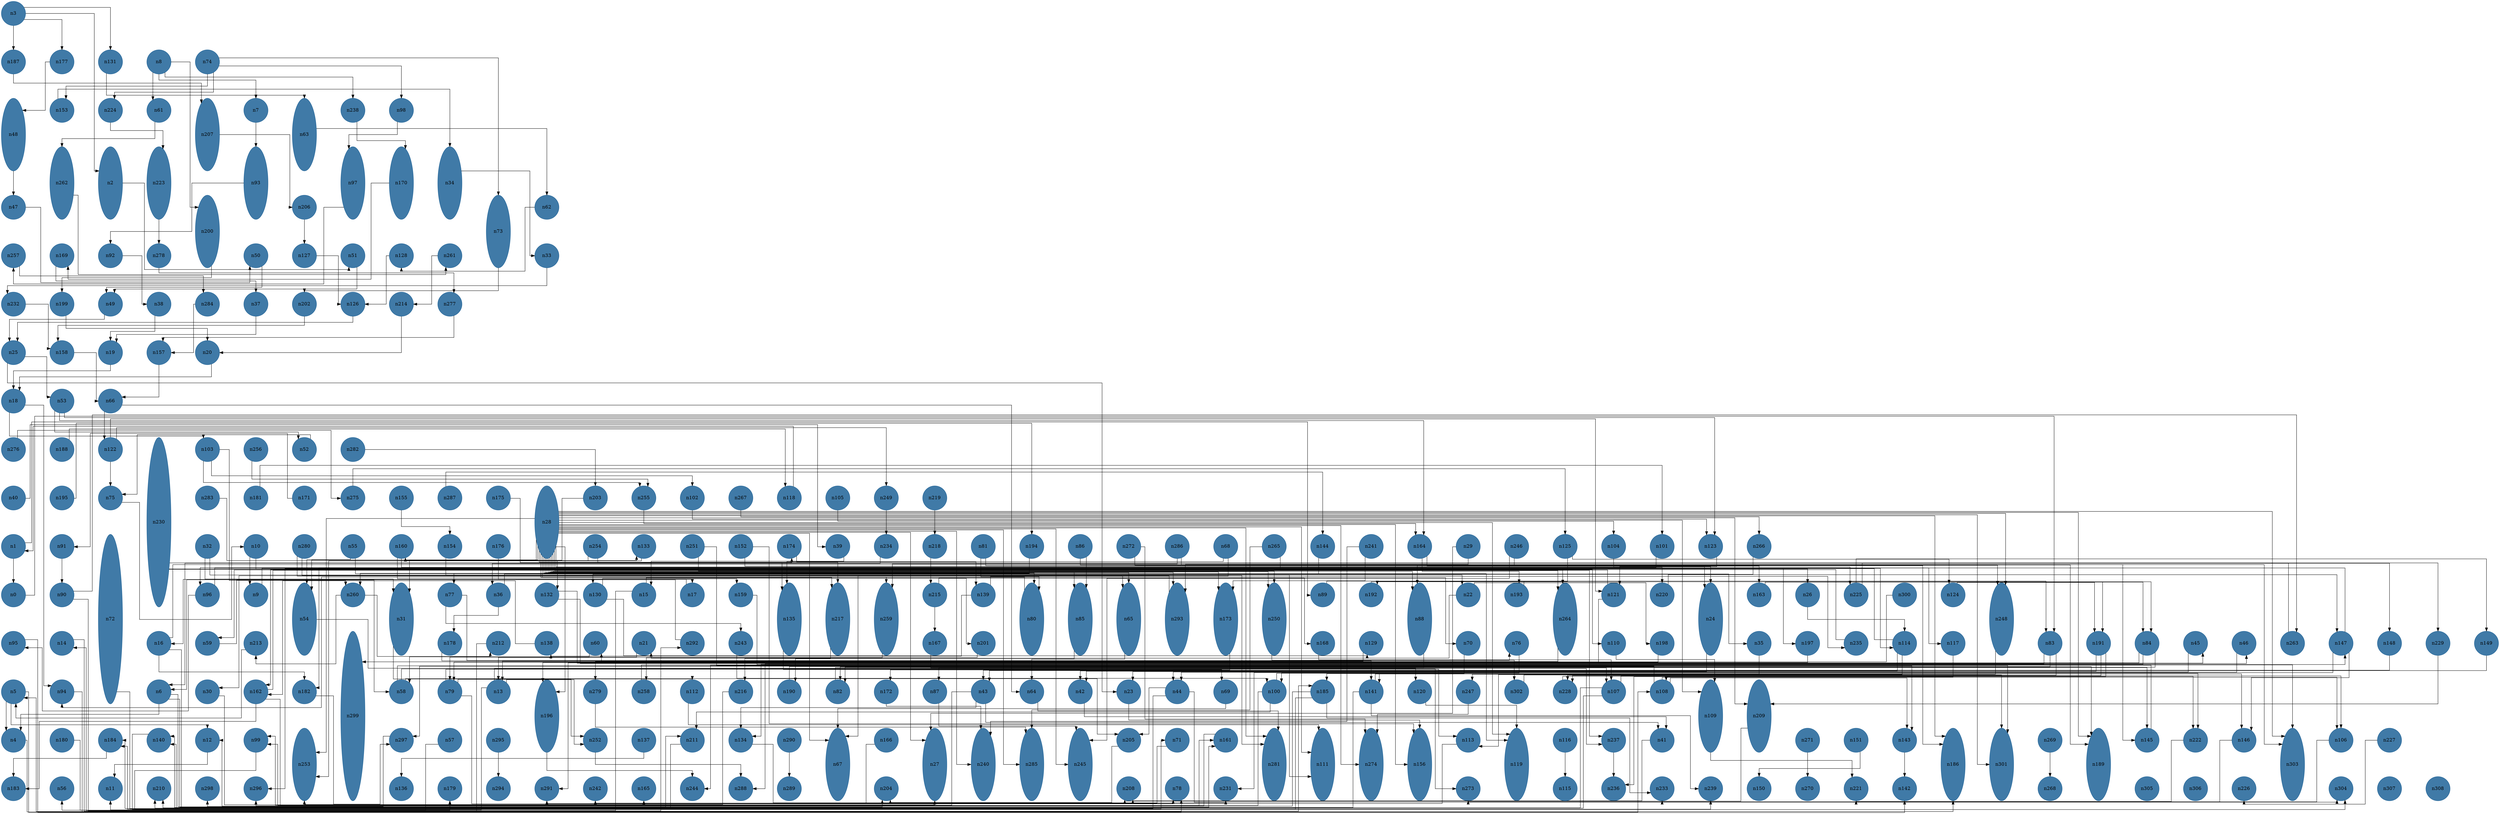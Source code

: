 //do not use DOT to generate pdf use NEATO or FDP
digraph{
layout="neato";
splines="ortho";
n3[shape="ellipse", style="filled", color="#004E8ABF", pos="0,34!", height="1", width="1"];
n3 -> n187;
n3 -> n177;
n3 -> n131;
n3 -> n2;
n187[shape="ellipse", style="filled", color="#004E8ABF", pos="0,32!", height="1", width="1"];
n187 -> n207;
n177[shape="ellipse", style="filled", color="#004E8ABF", pos="2,32!", height="1", width="1"];
n177 -> n48;
n131[shape="ellipse", style="filled", color="#004E8ABF", pos="4,32!", height="1", width="1"];
n131 -> n63;
n8[shape="ellipse", style="filled", color="#004E8ABF", pos="6,32!", height="1", width="1"];
n8 -> n200;
n8 -> n61;
n8 -> n7;
n8 -> n238;
n74[shape="ellipse", style="filled", color="#004E8ABF", pos="8,32!", height="1", width="1"];
n74 -> n153;
n74 -> n224;
n74 -> n73;
n74 -> n98;
n48[shape="ellipse", style="filled", color="#004E8ABF", pos="0,29!", height="3", width="1"];
n48 -> n47;
n153[shape="ellipse", style="filled", color="#004E8ABF", pos="2,30!", height="1", width="1"];
n153 -> n34;
n224[shape="ellipse", style="filled", color="#004E8ABF", pos="4,30!", height="1", width="1"];
n224 -> n223;
n61[shape="ellipse", style="filled", color="#004E8ABF", pos="6,30!", height="1", width="1"];
n61 -> n262;
n207[shape="ellipse", style="filled", color="#004E8ABF", pos="8,29!", height="3", width="1"];
n207 -> n206;
n7[shape="ellipse", style="filled", color="#004E8ABF", pos="10,30!", height="1", width="1"];
n7 -> n93;
n63[shape="ellipse", style="filled", color="#004E8ABF", pos="12,29!", height="3", width="1"];
n63 -> n62;
n238[shape="ellipse", style="filled", color="#004E8ABF", pos="14,30!", height="1", width="1"];
n238 -> n170;
n98[shape="ellipse", style="filled", color="#004E8ABF", pos="16,30!", height="1", width="1"];
n98 -> n97;
n262[shape="ellipse", style="filled", color="#004E8ABF", pos="2,27!", height="3", width="1"];
n262 -> n261;
n2[shape="ellipse", style="filled", color="#004E8ABF", pos="4,27!", height="3", width="1"];
n2 -> n51;
n223[shape="ellipse", style="filled", color="#004E8ABF", pos="6,27!", height="3", width="1"];
n223 -> n278;
n93[shape="ellipse", style="filled", color="#004E8ABF", pos="10,27!", height="3", width="1"];
n93 -> n92;
n97[shape="ellipse", style="filled", color="#004E8ABF", pos="14,27!", height="3", width="1"];
n97 -> n257;
n170[shape="ellipse", style="filled", color="#004E8ABF", pos="16,27!", height="3", width="1"];
n170 -> n169;
n34[shape="ellipse", style="filled", color="#004E8ABF", pos="18,27!", height="3", width="1"];
n34 -> n33;
n47[shape="ellipse", style="filled", color="#004E8ABF", pos="0,26!", height="1", width="1"];
n47 -> n50;
n200[shape="ellipse", style="filled", color="#004E8ABF", pos="8,25!", height="3", width="1"];
n200 -> n199;
n206[shape="ellipse", style="filled", color="#004E8ABF", pos="12,26!", height="1", width="1"];
n206 -> n127;
n73[shape="ellipse", style="filled", color="#004E8ABF", pos="20,25!", height="3", width="1"];
n73 -> n202;
n62[shape="ellipse", style="filled", color="#004E8ABF", pos="22,26!", height="1", width="1"];
n62 -> n128;
n257[shape="ellipse", style="filled", color="#004E8ABF", pos="0,24!", height="1", width="1"];
n257 -> n284;
n169[shape="ellipse", style="filled", color="#004E8ABF", pos="2,24!", height="1", width="1"];
n169 -> n37;
n92[shape="ellipse", style="filled", color="#004E8ABF", pos="4,24!", height="1", width="1"];
n92 -> n38;
n278[shape="ellipse", style="filled", color="#004E8ABF", pos="6,24!", height="1", width="1"];
n278 -> n277;
n50[shape="ellipse", style="filled", color="#004E8ABF", pos="10,24!", height="1", width="1"];
n50 -> n49;
n127[shape="ellipse", style="filled", color="#004E8ABF", pos="12,24!", height="1", width="1"];
n127 -> n126;
n51[shape="ellipse", style="filled", color="#004E8ABF", pos="14,24!", height="1", width="1"];
n51 -> n49;
n128[shape="ellipse", style="filled", color="#004E8ABF", pos="16,24!", height="1", width="1"];
n128 -> n126;
n261[shape="ellipse", style="filled", color="#004E8ABF", pos="18,24!", height="1", width="1"];
n261 -> n214;
n33[shape="ellipse", style="filled", color="#004E8ABF", pos="22,24!", height="1", width="1"];
n33 -> n232;
n232[shape="ellipse", style="filled", color="#004E8ABF", pos="0,22!", height="1", width="1"];
n232 -> n158;
n199[shape="ellipse", style="filled", color="#004E8ABF", pos="2,22!", height="1", width="1"];
n199 -> n20;
n49[shape="ellipse", style="filled", color="#004E8ABF", pos="4,22!", height="1", width="1"];
n49 -> n25;
n38[shape="ellipse", style="filled", color="#004E8ABF", pos="6,22!", height="1", width="1"];
n38 -> n19;
n284[shape="ellipse", style="filled", color="#004E8ABF", pos="8,22!", height="1", width="1"];
n284 -> n157;
n37[shape="ellipse", style="filled", color="#004E8ABF", pos="10,22!", height="1", width="1"];
n37 -> n19;
n202[shape="ellipse", style="filled", color="#004E8ABF", pos="12,22!", height="1", width="1"];
n202 -> n158;
n126[shape="ellipse", style="filled", color="#004E8ABF", pos="14,22!", height="1", width="1"];
n126 -> n25;
n214[shape="ellipse", style="filled", color="#004E8ABF", pos="16,22!", height="1", width="1"];
n214 -> n20;
n277[shape="ellipse", style="filled", color="#004E8ABF", pos="18,22!", height="1", width="1"];
n277 -> n157;
n25[shape="ellipse", style="filled", color="#004E8ABF", pos="0,20!", height="1", width="1"];
n25 -> n53;
n25 -> n23;
n158[shape="ellipse", style="filled", color="#004E8ABF", pos="2,20!", height="1", width="1"];
n158 -> n66;
n19[shape="ellipse", style="filled", color="#004E8ABF", pos="4,20!", height="1", width="1"];
n19 -> n18;
n157[shape="ellipse", style="filled", color="#004E8ABF", pos="6,20!", height="1", width="1"];
n157 -> n66;
n20[shape="ellipse", style="filled", color="#004E8ABF", pos="8,20!", height="1", width="1"];
n20 -> n18;
n18[shape="ellipse", style="filled", color="#004E8ABF", pos="0,18!", height="1", width="1"];
n18 -> n103;
n18 -> n94;
n53[shape="ellipse", style="filled", color="#004E8ABF", pos="2,18!", height="1", width="1"];
n53 -> n164;
n53 -> n123;
n53 -> n52;
n66[shape="ellipse", style="filled", color="#004E8ABF", pos="4,18!", height="1", width="1"];
n66 -> n122;
n66 -> n64;
n276[shape="ellipse", style="filled", color="#004E8ABF", pos="0,16!", height="1", width="1"];
n276 -> n275;
n188[shape="ellipse", style="filled", color="#004E8ABF", pos="2,16!", height="1", width="1"];
n188 -> n118;
n122[shape="ellipse", style="filled", color="#004E8ABF", pos="4,16!", height="1", width="1"];
n122 -> n121;
n122 -> n249;
n122 -> n75;
n230[shape="ellipse", style="filled", color="#004E8ABF", pos="6,13!", height="7", width="1"];
n230 -> n110;
n230 -> n197;
n230 -> n229;
n103[shape="ellipse", style="filled", color="#004E8ABF", pos="8,16!", height="1", width="1"];
n103 -> n255;
n103 -> n102;
n103 -> n260;
n256[shape="ellipse", style="filled", color="#004E8ABF", pos="10,16!", height="1", width="1"];
n256 -> n255;
n52[shape="ellipse", style="filled", color="#004E8ABF", pos="12,16!", height="1", width="1"];
n52 -> n75;
n282[shape="ellipse", style="filled", color="#004E8ABF", pos="14,16!", height="1", width="1"];
n282 -> n203;
n40[shape="ellipse", style="filled", color="#004E8ABF", pos="0,14!", height="1", width="1"];
n40 -> n39;
n195[shape="ellipse", style="filled", color="#004E8ABF", pos="2,14!", height="1", width="1"];
n195 -> n194;
n75[shape="ellipse", style="filled", color="#004E8ABF", pos="4,14!", height="1", width="1"];
n75 -> n10;
n283[shape="ellipse", style="filled", color="#004E8ABF", pos="8,14!", height="1", width="1"];
n283 -> n133;
n181[shape="ellipse", style="filled", color="#004E8ABF", pos="10,14!", height="1", width="1"];
n181 -> n101;
n171[shape="ellipse", style="filled", color="#004E8ABF", pos="12,14!", height="1", width="1"];
n171 -> n91;
n275[shape="ellipse", style="filled", color="#004E8ABF", pos="14,14!", height="1", width="1"];
n275 -> n125;
n155[shape="ellipse", style="filled", color="#004E8ABF", pos="16,14!", height="1", width="1"];
n155 -> n154;
n287[shape="ellipse", style="filled", color="#004E8ABF", pos="18,14!", height="1", width="1"];
n287 -> n144;
n175[shape="ellipse", style="filled", color="#004E8ABF", pos="20,14!", height="1", width="1"];
n175 -> n174;
n28[shape="ellipse", style="filled", color="#004E8ABF", pos="22,13!", height="3", width="1"];
n28 -> n54;
n28 -> n31;
n28 -> n281;
n28 -> n253;
n28 -> n111;
n28 -> n196;
n28 -> n274;
n28 -> n156;
n28 -> n135;
n28 -> n217;
n28 -> n119;
n28 -> n259;
n28 -> n80;
n28 -> n85;
n28 -> n65;
n28 -> n293;
n28 -> n250;
n28 -> n173;
n28 -> n67;
n28 -> n88;
n28 -> n264;
n28 -> n24;
n28 -> n27;
n28 -> n240;
n28 -> n186;
n28 -> n285;
n28 -> n301;
n28 -> n189;
n28 -> n245;
n28 -> n248;
n28 -> n303;
n28 -> n109;
n28 -> n209;
n203[shape="ellipse", style="filled", color="#004E8ABF", pos="24,14!", height="1", width="1"];
n203 -> n160;
n255[shape="ellipse", style="filled", color="#004E8ABF", pos="26,14!", height="1", width="1"];
n255 -> n164;
n102[shape="ellipse", style="filled", color="#004E8ABF", pos="28,14!", height="1", width="1"];
n102 -> n123;
n267[shape="ellipse", style="filled", color="#004E8ABF", pos="30,14!", height="1", width="1"];
n267 -> n266;
n118[shape="ellipse", style="filled", color="#004E8ABF", pos="32,14!", height="1", width="1"];
n118 -> n1;
n105[shape="ellipse", style="filled", color="#004E8ABF", pos="34,14!", height="1", width="1"];
n105 -> n104;
n249[shape="ellipse", style="filled", color="#004E8ABF", pos="36,14!", height="1", width="1"];
n249 -> n234;
n219[shape="ellipse", style="filled", color="#004E8ABF", pos="38,14!", height="1", width="1"];
n219 -> n218;
n1[shape="ellipse", style="filled", color="#004E8ABF", pos="0,12!", height="1", width="1"];
n1 -> n0;
n1 -> n89;
n91[shape="ellipse", style="filled", color="#004E8ABF", pos="2,12!", height="1", width="1"];
n91 -> n90;
n72[shape="ellipse", style="filled", color="#004E8ABF", pos="4,9!", height="7", width="1"];
n72 -> n71;
n32[shape="ellipse", style="filled", color="#004E8ABF", pos="8,12!", height="1", width="1"];
n32 -> n111;
n32 -> n31;
n10[shape="ellipse", style="filled", color="#004E8ABF", pos="10,12!", height="1", width="1"];
n10 -> n26;
n10 -> n9;
n280[shape="ellipse", style="filled", color="#004E8ABF", pos="12,12!", height="1", width="1"];
n280 -> n65;
n280 -> n281;
n55[shape="ellipse", style="filled", color="#004E8ABF", pos="14,12!", height="1", width="1"];
n55 -> n119;
n55 -> n54;
n160[shape="ellipse", style="filled", color="#004E8ABF", pos="16,12!", height="1", width="1"];
n160 -> n220;
n160 -> n159;
n154[shape="ellipse", style="filled", color="#004E8ABF", pos="18,12!", height="1", width="1"];
n154 -> n22;
n176[shape="ellipse", style="filled", color="#004E8ABF", pos="20,12!", height="1", width="1"];
n176 -> n17;
n254[shape="ellipse", style="filled", color="#004E8ABF", pos="24,12!", height="1", width="1"];
n254 -> n253;
n254 -> n217;
n133[shape="ellipse", style="filled", color="#004E8ABF", pos="26,12!", height="1", width="1"];
n133 -> n132;
n251[shape="ellipse", style="filled", color="#004E8ABF", pos="28,12!", height="1", width="1"];
n251 -> n301;
n251 -> n250;
n152[shape="ellipse", style="filled", color="#004E8ABF", pos="30,12!", height="1", width="1"];
n152 -> n24;
n152 -> n156;
n174[shape="ellipse", style="filled", color="#004E8ABF", pos="32,12!", height="1", width="1"];
n174 -> n139;
n39[shape="ellipse", style="filled", color="#004E8ABF", pos="34,12!", height="1", width="1"];
n39 -> n15;
n234[shape="ellipse", style="filled", color="#004E8ABF", pos="36,12!", height="1", width="1"];
n234 -> n36;
n218[shape="ellipse", style="filled", color="#004E8ABF", pos="38,12!", height="1", width="1"];
n218 -> n215;
n81[shape="ellipse", style="filled", color="#004E8ABF", pos="40,12!", height="1", width="1"];
n81 -> n186;
n81 -> n80;
n194[shape="ellipse", style="filled", color="#004E8ABF", pos="42,12!", height="1", width="1"];
n194 -> n260;
n86[shape="ellipse", style="filled", color="#004E8ABF", pos="44,12!", height="1", width="1"];
n86 -> n189;
n86 -> n85;
n272[shape="ellipse", style="filled", color="#004E8ABF", pos="46,12!", height="1", width="1"];
n272 -> n274;
n272 -> n248;
n286[shape="ellipse", style="filled", color="#004E8ABF", pos="48,12!", height="1", width="1"];
n286 -> n259;
n286 -> n303;
n68[shape="ellipse", style="filled", color="#004E8ABF", pos="50,12!", height="1", width="1"];
n68 -> n135;
n68 -> n67;
n265[shape="ellipse", style="filled", color="#004E8ABF", pos="52,12!", height="1", width="1"];
n265 -> n264;
n265 -> n285;
n144[shape="ellipse", style="filled", color="#004E8ABF", pos="54,12!", height="1", width="1"];
n144 -> n77;
n241[shape="ellipse", style="filled", color="#004E8ABF", pos="56,12!", height="1", width="1"];
n241 -> n240;
n241 -> n173;
n164[shape="ellipse", style="filled", color="#004E8ABF", pos="58,12!", height="1", width="1"];
n164 -> n163;
n164 -> n193;
n29[shape="ellipse", style="filled", color="#004E8ABF", pos="60,12!", height="1", width="1"];
n29 -> n27;
n29 -> n293;
n246[shape="ellipse", style="filled", color="#004E8ABF", pos="62,12!", height="1", width="1"];
n246 -> n245;
n246 -> n88;
n125[shape="ellipse", style="filled", color="#004E8ABF", pos="64,12!", height="1", width="1"];
n125 -> n124;
n125 -> n192;
n104[shape="ellipse", style="filled", color="#004E8ABF", pos="66,12!", height="1", width="1"];
n104 -> n225;
n101[shape="ellipse", style="filled", color="#004E8ABF", pos="68,12!", height="1", width="1"];
n101 -> n96;
n123[shape="ellipse", style="filled", color="#004E8ABF", pos="70,12!", height="1", width="1"];
n123 -> n121;
n266[shape="ellipse", style="filled", color="#004E8ABF", pos="72,12!", height="1", width="1"];
n266 -> n130;
n0[shape="ellipse", style="filled", color="#004E8ABF", pos="0,10!", height="1", width="1"];
n0 -> n83;
n90[shape="ellipse", style="filled", color="#004E8ABF", pos="2,10!", height="1", width="1"];
n90 -> n263;
n90 -> n292;
n96[shape="ellipse", style="filled", color="#004E8ABF", pos="8,10!", height="1", width="1"];
n96 -> n95;
n96 -> n117;
n9[shape="ellipse", style="filled", color="#004E8ABF", pos="10,10!", height="1", width="1"];
n9 -> n114;
n54[shape="ellipse", style="filled", color="#004E8ABF", pos="12,9!", height="3", width="1"];
n54 -> n120;
n260[shape="ellipse", style="filled", color="#004E8ABF", pos="14,10!", height="1", width="1"];
n260 -> n213;
n260 -> n212;
n31[shape="ellipse", style="filled", color="#004E8ABF", pos="16,9!", height="3", width="1"];
n31 -> n112;
n77[shape="ellipse", style="filled", color="#004E8ABF", pos="18,10!", height="1", width="1"];
n77 -> n243;
n77 -> n76;
n36[shape="ellipse", style="filled", color="#004E8ABF", pos="20,10!", height="1", width="1"];
n36 -> n35;
n36 -> n178;
n132[shape="ellipse", style="filled", color="#004E8ABF", pos="22,10!", height="1", width="1"];
n132 -> n46;
n132 -> n45;
n130[shape="ellipse", style="filled", color="#004E8ABF", pos="24,10!", height="1", width="1"];
n130 -> n201;
n130 -> n129;
n15[shape="ellipse", style="filled", color="#004E8ABF", pos="26,10!", height="1", width="1"];
n15 -> n14;
n15 -> n70;
n17[shape="ellipse", style="filled", color="#004E8ABF", pos="28,10!", height="1", width="1"];
n17 -> n16;
n159[shape="ellipse", style="filled", color="#004E8ABF", pos="30,10!", height="1", width="1"];
n159 -> n147;
n135[shape="ellipse", style="filled", color="#004E8ABF", pos="32,9!", height="3", width="1"];
n135 -> n69;
n217[shape="ellipse", style="filled", color="#004E8ABF", pos="34,9!", height="3", width="1"];
n217 -> n216;
n259[shape="ellipse", style="filled", color="#004E8ABF", pos="36,9!", height="3", width="1"];
n259 -> n258;
n215[shape="ellipse", style="filled", color="#004E8ABF", pos="38,10!", height="1", width="1"];
n215 -> n167;
n215 -> n168;
n139[shape="ellipse", style="filled", color="#004E8ABF", pos="40,10!", height="1", width="1"];
n139 -> n235;
n139 -> n138;
n80[shape="ellipse", style="filled", color="#004E8ABF", pos="42,9!", height="3", width="1"];
n80 -> n94;
n85[shape="ellipse", style="filled", color="#004E8ABF", pos="44,9!", height="3", width="1"];
n85 -> n190;
n65[shape="ellipse", style="filled", color="#004E8ABF", pos="46,9!", height="3", width="1"];
n65 -> n64;
n293[shape="ellipse", style="filled", color="#004E8ABF", pos="48,9!", height="3", width="1"];
n293 -> n30;
n173[shape="ellipse", style="filled", color="#004E8ABF", pos="50,9!", height="3", width="1"];
n173 -> n172;
n250[shape="ellipse", style="filled", color="#004E8ABF", pos="52,9!", height="3", width="1"];
n250 -> n302;
n89[shape="ellipse", style="filled", color="#004E8ABF", pos="54,10!", height="1", width="1"];
n89 -> n83;
n192[shape="ellipse", style="filled", color="#004E8ABF", pos="56,10!", height="1", width="1"];
n192 -> n191;
n88[shape="ellipse", style="filled", color="#004E8ABF", pos="58,9!", height="3", width="1"];
n88 -> n87;
n22[shape="ellipse", style="filled", color="#004E8ABF", pos="60,10!", height="1", width="1"];
n22 -> n198;
n22 -> n21;
n193[shape="ellipse", style="filled", color="#004E8ABF", pos="62,10!", height="1", width="1"];
n193 -> n84;
n264[shape="ellipse", style="filled", color="#004E8ABF", pos="64,9!", height="3", width="1"];
n264 -> n279;
n121[shape="ellipse", style="filled", color="#004E8ABF", pos="66,10!", height="1", width="1"];
n121 -> n59;
n121 -> n60;
n220[shape="ellipse", style="filled", color="#004E8ABF", pos="68,10!", height="1", width="1"];
n220 -> n147;
n24[shape="ellipse", style="filled", color="#004E8ABF", pos="70,9!", height="3", width="1"];
n24 -> n23;
n163[shape="ellipse", style="filled", color="#004E8ABF", pos="72,10!", height="1", width="1"];
n163 -> n84;
n26[shape="ellipse", style="filled", color="#004E8ABF", pos="74,10!", height="1", width="1"];
n26 -> n114;
n225[shape="ellipse", style="filled", color="#004E8ABF", pos="76,10!", height="1", width="1"];
n225 -> n148;
n225 -> n149;
n300[shape="ellipse", style="filled", color="#004E8ABF", pos="78,10!", height="1", width="1"];
n300 -> n299;
n124[shape="ellipse", style="filled", color="#004E8ABF", pos="80,10!", height="1", width="1"];
n124 -> n191;
n248[shape="ellipse", style="filled", color="#004E8ABF", pos="82,9!", height="3", width="1"];
n248 -> n247;
n95[shape="ellipse", style="filled", color="#004E8ABF", pos="0,8!", height="1", width="1"];
n95 -> n108;
n14[shape="ellipse", style="filled", color="#004E8ABF", pos="2,8!", height="1", width="1"];
n14 -> n185;
n16[shape="ellipse", style="filled", color="#004E8ABF", pos="6,8!", height="1", width="1"];
n16 -> n145;
n16 -> n211;
n16 -> n182;
n59[shape="ellipse", style="filled", color="#004E8ABF", pos="8,8!", height="1", width="1"];
n59 -> n58;
n213[shape="ellipse", style="filled", color="#004E8ABF", pos="10,8!", height="1", width="1"];
n213 -> n5;
n299[shape="ellipse", style="filled", color="#004E8ABF", pos="14,5!", height="7", width="1"];
n178[shape="ellipse", style="filled", color="#004E8ABF", pos="18,8!", height="1", width="1"];
n178 -> n141;
n212[shape="ellipse", style="filled", color="#004E8ABF", pos="20,8!", height="1", width="1"];
n212 -> n5;
n138[shape="ellipse", style="filled", color="#004E8ABF", pos="22,8!", height="1", width="1"];
n138 -> n162;
n60[shape="ellipse", style="filled", color="#004E8ABF", pos="24,8!", height="1", width="1"];
n60 -> n58;
n21[shape="ellipse", style="filled", color="#004E8ABF", pos="26,8!", height="1", width="1"];
n21 -> n79;
n292[shape="ellipse", style="filled", color="#004E8ABF", pos="28,8!", height="1", width="1"];
n292 -> n6;
n243[shape="ellipse", style="filled", color="#004E8ABF", pos="30,8!", height="1", width="1"];
n243 -> n100;
n167[shape="ellipse", style="filled", color="#004E8ABF", pos="38,8!", height="1", width="1"];
n167 -> n107;
n201[shape="ellipse", style="filled", color="#004E8ABF", pos="40,8!", height="1", width="1"];
n201 -> n13;
n168[shape="ellipse", style="filled", color="#004E8ABF", pos="54,8!", height="1", width="1"];
n168 -> n107;
n129[shape="ellipse", style="filled", color="#004E8ABF", pos="56,8!", height="1", width="1"];
n129 -> n13;
n70[shape="ellipse", style="filled", color="#004E8ABF", pos="60,8!", height="1", width="1"];
n70 -> n185;
n76[shape="ellipse", style="filled", color="#004E8ABF", pos="62,8!", height="1", width="1"];
n76 -> n100;
n110[shape="ellipse", style="filled", color="#004E8ABF", pos="66,8!", height="1", width="1"];
n110 -> n109;
n198[shape="ellipse", style="filled", color="#004E8ABF", pos="68,8!", height="1", width="1"];
n198 -> n79;
n35[shape="ellipse", style="filled", color="#004E8ABF", pos="72,8!", height="1", width="1"];
n35 -> n141;
n197[shape="ellipse", style="filled", color="#004E8ABF", pos="74,8!", height="1", width="1"];
n197 -> n196;
n235[shape="ellipse", style="filled", color="#004E8ABF", pos="76,8!", height="1", width="1"];
n235 -> n162;
n114[shape="ellipse", style="filled", color="#004E8ABF", pos="78,8!", height="1", width="1"];
n114 -> n296;
n114 -> n113;
n114 -> n42;
n117[shape="ellipse", style="filled", color="#004E8ABF", pos="80,8!", height="1", width="1"];
n117 -> n108;
n83[shape="ellipse", style="filled", color="#004E8ABF", pos="84,8!", height="1", width="1"];
n83 -> n288;
n83 -> n228;
n83 -> n82;
n191[shape="ellipse", style="filled", color="#004E8ABF", pos="86,8!", height="1", width="1"];
n191 -> n236;
n191 -> n228;
n191 -> n42;
n84[shape="ellipse", style="filled", color="#004E8ABF", pos="88,8!", height="1", width="1"];
n84 -> n134;
n84 -> n82;
n84 -> n291;
n45[shape="ellipse", style="filled", color="#004E8ABF", pos="90,8!", height="1", width="1"];
n45 -> n44;
n46[shape="ellipse", style="filled", color="#004E8ABF", pos="92,8!", height="1", width="1"];
n46 -> n44;
n263[shape="ellipse", style="filled", color="#004E8ABF", pos="94,8!", height="1", width="1"];
n263 -> n6;
n147[shape="ellipse", style="filled", color="#004E8ABF", pos="96,8!", height="1", width="1"];
n147 -> n231;
n147 -> n146;
n147 -> n182;
n148[shape="ellipse", style="filled", color="#004E8ABF", pos="98,8!", height="1", width="1"];
n148 -> n43;
n229[shape="ellipse", style="filled", color="#004E8ABF", pos="100,8!", height="1", width="1"];
n229 -> n209;
n149[shape="ellipse", style="filled", color="#004E8ABF", pos="102,8!", height="1", width="1"];
n149 -> n43;
n5[shape="ellipse", style="filled", color="#004E8ABF", pos="0,6!", height="1", width="1"];
n5 -> n142;
n5 -> n4;
n5 -> n12;
n94[shape="ellipse", style="filled", color="#004E8ABF", pos="2,6!", height="1", width="1"];
n94 -> n186;
n6[shape="ellipse", style="filled", color="#004E8ABF", pos="6,6!", height="1", width="1"];
n6 -> n4;
n6 -> n204;
n6 -> n161;
n30[shape="ellipse", style="filled", color="#004E8ABF", pos="8,6!", height="1", width="1"];
n30 -> n27;
n162[shape="ellipse", style="filled", color="#004E8ABF", pos="10,6!", height="1", width="1"];
n162 -> n237;
n162 -> n161;
n162 -> n183;
n182[shape="ellipse", style="filled", color="#004E8ABF", pos="12,6!", height="1", width="1"];
n182 -> n297;
n58[shape="ellipse", style="filled", color="#004E8ABF", pos="16,6!", height="1", width="1"];
n58 -> n143;
n58 -> n273;
n58 -> n205;
n79[shape="ellipse", style="filled", color="#004E8ABF", pos="18,6!", height="1", width="1"];
n79 -> n252;
n79 -> n113;
n79 -> n78;
n13[shape="ellipse", style="filled", color="#004E8ABF", pos="20,6!", height="1", width="1"];
n13 -> n252;
n13 -> n237;
n13 -> n11;
n196[shape="ellipse", style="filled", color="#004E8ABF", pos="22,5!", height="3", width="1"];
n196 -> n244;
n279[shape="ellipse", style="filled", color="#004E8ABF", pos="24,6!", height="1", width="1"];
n279 -> n285;
n258[shape="ellipse", style="filled", color="#004E8ABF", pos="26,6!", height="1", width="1"];
n258 -> n303;
n112[shape="ellipse", style="filled", color="#004E8ABF", pos="28,6!", height="1", width="1"];
n112 -> n111;
n216[shape="ellipse", style="filled", color="#004E8ABF", pos="30,6!", height="1", width="1"];
n216 -> n253;
n190[shape="ellipse", style="filled", color="#004E8ABF", pos="32,6!", height="1", width="1"];
n190 -> n189;
n82[shape="ellipse", style="filled", color="#004E8ABF", pos="34,6!", height="1", width="1"];
n82 -> n145;
n172[shape="ellipse", style="filled", color="#004E8ABF", pos="36,6!", height="1", width="1"];
n172 -> n240;
n87[shape="ellipse", style="filled", color="#004E8ABF", pos="38,6!", height="1", width="1"];
n87 -> n245;
n43[shape="ellipse", style="filled", color="#004E8ABF", pos="40,6!", height="1", width="1"];
n43 -> n134;
n43 -> n41;
n43 -> n99;
n64[shape="ellipse", style="filled", color="#004E8ABF", pos="42,6!", height="1", width="1"];
n64 -> n281;
n42[shape="ellipse", style="filled", color="#004E8ABF", pos="44,6!", height="1", width="1"];
n42 -> n41;
n23[shape="ellipse", style="filled", color="#004E8ABF", pos="46,6!", height="1", width="1"];
n23 -> n156;
n44[shape="ellipse", style="filled", color="#004E8ABF", pos="48,6!", height="1", width="1"];
n44 -> n205;
n44 -> n304;
n44 -> n184;
n69[shape="ellipse", style="filled", color="#004E8ABF", pos="50,6!", height="1", width="1"];
n69 -> n67;
n100[shape="ellipse", style="filled", color="#004E8ABF", pos="52,6!", height="1", width="1"];
n100 -> n211;
n100 -> n222;
n100 -> n99;
n185[shape="ellipse", style="filled", color="#004E8ABF", pos="54,6!", height="1", width="1"];
n185 -> n233;
n185 -> n184;
n185 -> n12;
n141[shape="ellipse", style="filled", color="#004E8ABF", pos="56,6!", height="1", width="1"];
n141 -> n146;
n141 -> n239;
n141 -> n140;
n120[shape="ellipse", style="filled", color="#004E8ABF", pos="58,6!", height="1", width="1"];
n120 -> n119;
n247[shape="ellipse", style="filled", color="#004E8ABF", pos="60,6!", height="1", width="1"];
n247 -> n274;
n302[shape="ellipse", style="filled", color="#004E8ABF", pos="62,6!", height="1", width="1"];
n302 -> n301;
n228[shape="ellipse", style="filled", color="#004E8ABF", pos="64,6!", height="1", width="1"];
n228 -> n222;
n107[shape="ellipse", style="filled", color="#004E8ABF", pos="66,6!", height="1", width="1"];
n107 -> n210;
n107 -> n106;
n107 -> n140;
n108[shape="ellipse", style="filled", color="#004E8ABF", pos="68,6!", height="1", width="1"];
n108 -> n143;
n108 -> n297;
n108 -> n106;
n109[shape="ellipse", style="filled", color="#004E8ABF", pos="70,5!", height="3", width="1"];
n109 -> n221;
n209[shape="ellipse", style="filled", color="#004E8ABF", pos="72,5!", height="3", width="1"];
n209 -> n208;
n4[shape="ellipse", style="filled", color="#004E8ABF", pos="0,4!", height="1", width="1"];
n4 -> n78;
n180[shape="ellipse", style="filled", color="#004E8ABF", pos="2,4!", height="1", width="1"];
n180 -> n179;
n184[shape="ellipse", style="filled", color="#004E8ABF", pos="4,4!", height="1", width="1"];
n184 -> n183;
n140[shape="ellipse", style="filled", color="#004E8ABF", pos="6,4!", height="1", width="1"];
n140 -> n304;
n12[shape="ellipse", style="filled", color="#004E8ABF", pos="8,4!", height="1", width="1"];
n12 -> n11;
n99[shape="ellipse", style="filled", color="#004E8ABF", pos="10,4!", height="1", width="1"];
n99 -> n239;
n253[shape="ellipse", style="filled", color="#004E8ABF", pos="12,3!", height="3", width="1"];
n297[shape="ellipse", style="filled", color="#004E8ABF", pos="16,4!", height="1", width="1"];
n297 -> n298;
n57[shape="ellipse", style="filled", color="#004E8ABF", pos="18,4!", height="1", width="1"];
n57 -> n56;
n295[shape="ellipse", style="filled", color="#004E8ABF", pos="20,4!", height="1", width="1"];
n295 -> n294;
n252[shape="ellipse", style="filled", color="#004E8ABF", pos="24,4!", height="1", width="1"];
n252 -> n288;
n137[shape="ellipse", style="filled", color="#004E8ABF", pos="26,4!", height="1", width="1"];
n137 -> n136;
n211[shape="ellipse", style="filled", color="#004E8ABF", pos="28,4!", height="1", width="1"];
n211 -> n210;
n134[shape="ellipse", style="filled", color="#004E8ABF", pos="30,4!", height="1", width="1"];
n134 -> n231;
n290[shape="ellipse", style="filled", color="#004E8ABF", pos="32,4!", height="1", width="1"];
n290 -> n289;
n67[shape="ellipse", style="filled", color="#004E8ABF", pos="34,3!", height="3", width="1"];
n166[shape="ellipse", style="filled", color="#004E8ABF", pos="36,4!", height="1", width="1"];
n166 -> n165;
n27[shape="ellipse", style="filled", color="#004E8ABF", pos="38,3!", height="3", width="1"];
n240[shape="ellipse", style="filled", color="#004E8ABF", pos="40,3!", height="3", width="1"];
n285[shape="ellipse", style="filled", color="#004E8ABF", pos="42,3!", height="3", width="1"];
n245[shape="ellipse", style="filled", color="#004E8ABF", pos="44,3!", height="3", width="1"];
n205[shape="ellipse", style="filled", color="#004E8ABF", pos="46,4!", height="1", width="1"];
n205 -> n204;
n71[shape="ellipse", style="filled", color="#004E8ABF", pos="48,4!", height="1", width="1"];
n71 -> n242;
n161[shape="ellipse", style="filled", color="#004E8ABF", pos="50,4!", height="1", width="1"];
n161 -> n296;
n281[shape="ellipse", style="filled", color="#004E8ABF", pos="52,3!", height="3", width="1"];
n111[shape="ellipse", style="filled", color="#004E8ABF", pos="54,3!", height="3", width="1"];
n274[shape="ellipse", style="filled", color="#004E8ABF", pos="56,3!", height="3", width="1"];
n156[shape="ellipse", style="filled", color="#004E8ABF", pos="58,3!", height="3", width="1"];
n113[shape="ellipse", style="filled", color="#004E8ABF", pos="60,4!", height="1", width="1"];
n113 -> n291;
n119[shape="ellipse", style="filled", color="#004E8ABF", pos="62,3!", height="3", width="1"];
n116[shape="ellipse", style="filled", color="#004E8ABF", pos="64,4!", height="1", width="1"];
n116 -> n115;
n237[shape="ellipse", style="filled", color="#004E8ABF", pos="66,4!", height="1", width="1"];
n237 -> n236;
n41[shape="ellipse", style="filled", color="#004E8ABF", pos="68,4!", height="1", width="1"];
n41 -> n208;
n271[shape="ellipse", style="filled", color="#004E8ABF", pos="74,4!", height="1", width="1"];
n271 -> n270;
n151[shape="ellipse", style="filled", color="#004E8ABF", pos="76,4!", height="1", width="1"];
n151 -> n150;
n143[shape="ellipse", style="filled", color="#004E8ABF", pos="78,4!", height="1", width="1"];
n143 -> n142;
n186[shape="ellipse", style="filled", color="#004E8ABF", pos="80,3!", height="3", width="1"];
n301[shape="ellipse", style="filled", color="#004E8ABF", pos="82,3!", height="3", width="1"];
n269[shape="ellipse", style="filled", color="#004E8ABF", pos="84,4!", height="1", width="1"];
n269 -> n268;
n189[shape="ellipse", style="filled", color="#004E8ABF", pos="86,3!", height="3", width="1"];
n145[shape="ellipse", style="filled", color="#004E8ABF", pos="88,4!", height="1", width="1"];
n145 -> n244;
n222[shape="ellipse", style="filled", color="#004E8ABF", pos="90,4!", height="1", width="1"];
n222 -> n221;
n146[shape="ellipse", style="filled", color="#004E8ABF", pos="92,4!", height="1", width="1"];
n146 -> n273;
n303[shape="ellipse", style="filled", color="#004E8ABF", pos="94,3!", height="3", width="1"];
n106[shape="ellipse", style="filled", color="#004E8ABF", pos="96,4!", height="1", width="1"];
n106 -> n233;
n227[shape="ellipse", style="filled", color="#004E8ABF", pos="98,4!", height="1", width="1"];
n227 -> n226;
n183[shape="ellipse", style="filled", color="#004E8ABF", pos="0,2!", height="1", width="1"];
n56[shape="ellipse", style="filled", color="#004E8ABF", pos="2,2!", height="1", width="1"];
n11[shape="ellipse", style="filled", color="#004E8ABF", pos="4,2!", height="1", width="1"];
n210[shape="ellipse", style="filled", color="#004E8ABF", pos="6,2!", height="1", width="1"];
n298[shape="ellipse", style="filled", color="#004E8ABF", pos="8,2!", height="1", width="1"];
n296[shape="ellipse", style="filled", color="#004E8ABF", pos="10,2!", height="1", width="1"];
n136[shape="ellipse", style="filled", color="#004E8ABF", pos="16,2!", height="1", width="1"];
n179[shape="ellipse", style="filled", color="#004E8ABF", pos="18,2!", height="1", width="1"];
n294[shape="ellipse", style="filled", color="#004E8ABF", pos="20,2!", height="1", width="1"];
n291[shape="ellipse", style="filled", color="#004E8ABF", pos="22,2!", height="1", width="1"];
n242[shape="ellipse", style="filled", color="#004E8ABF", pos="24,2!", height="1", width="1"];
n165[shape="ellipse", style="filled", color="#004E8ABF", pos="26,2!", height="1", width="1"];
n244[shape="ellipse", style="filled", color="#004E8ABF", pos="28,2!", height="1", width="1"];
n288[shape="ellipse", style="filled", color="#004E8ABF", pos="30,2!", height="1", width="1"];
n289[shape="ellipse", style="filled", color="#004E8ABF", pos="32,2!", height="1", width="1"];
n204[shape="ellipse", style="filled", color="#004E8ABF", pos="36,2!", height="1", width="1"];
n208[shape="ellipse", style="filled", color="#004E8ABF", pos="46,2!", height="1", width="1"];
n78[shape="ellipse", style="filled", color="#004E8ABF", pos="48,2!", height="1", width="1"];
n231[shape="ellipse", style="filled", color="#004E8ABF", pos="50,2!", height="1", width="1"];
n273[shape="ellipse", style="filled", color="#004E8ABF", pos="60,2!", height="1", width="1"];
n115[shape="ellipse", style="filled", color="#004E8ABF", pos="64,2!", height="1", width="1"];
n236[shape="ellipse", style="filled", color="#004E8ABF", pos="66,2!", height="1", width="1"];
n233[shape="ellipse", style="filled", color="#004E8ABF", pos="68,2!", height="1", width="1"];
n239[shape="ellipse", style="filled", color="#004E8ABF", pos="70,2!", height="1", width="1"];
n150[shape="ellipse", style="filled", color="#004E8ABF", pos="72,2!", height="1", width="1"];
n270[shape="ellipse", style="filled", color="#004E8ABF", pos="74,2!", height="1", width="1"];
n221[shape="ellipse", style="filled", color="#004E8ABF", pos="76,2!", height="1", width="1"];
n142[shape="ellipse", style="filled", color="#004E8ABF", pos="78,2!", height="1", width="1"];
n268[shape="ellipse", style="filled", color="#004E8ABF", pos="84,2!", height="1", width="1"];
n305[shape="ellipse", style="filled", color="#004E8ABF", pos="88,2!", height="1", width="1"];
n306[shape="ellipse", style="filled", color="#004E8ABF", pos="90,2!", height="1", width="1"];
n226[shape="ellipse", style="filled", color="#004E8ABF", pos="92,2!", height="1", width="1"];
n304[shape="ellipse", style="filled", color="#004E8ABF", pos="96,2!", height="1", width="1"];
n307[shape="ellipse", style="filled", color="#004E8ABF", pos="98,2!", height="1", width="1"];
n308[shape="ellipse", style="filled", color="#004E8ABF", pos="100,2!", height="1", width="1"];
}